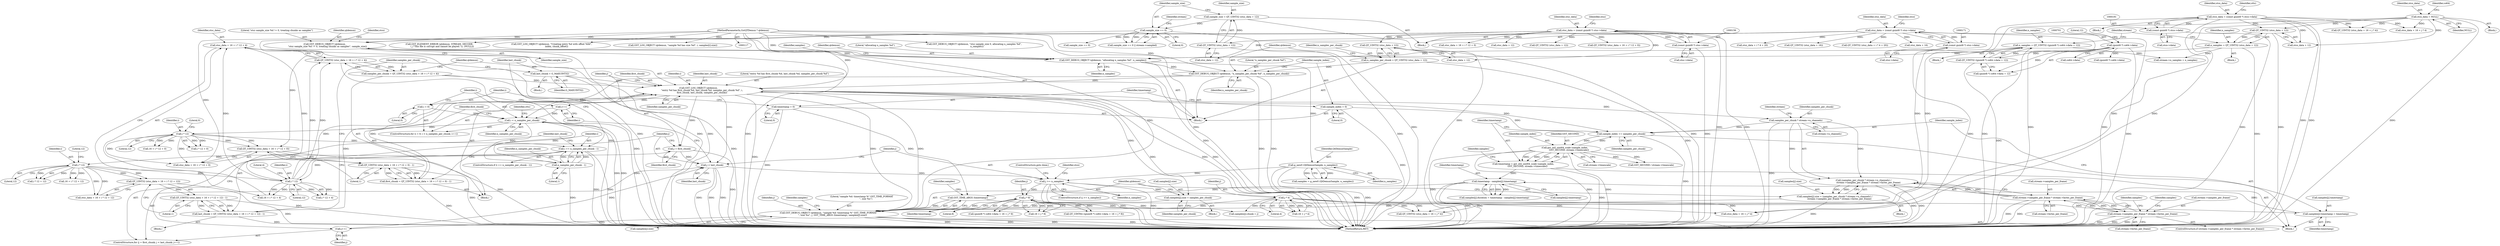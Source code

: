 digraph "0_gstreamer_bdc20b9baf13564d9a061343416395f8f9a92b53@pointer" {
"1000797" [label="(Call,stsc_data + 16 + i * 12 + 4)"];
"1000802" [label="(Call,i * 12)"];
"1000789" [label="(Call,i * 12)"];
"1000769" [label="(Call,i == n_samples_per_chunk - 1)"];
"1000763" [label="(Call,i * 12)"];
"1000745" [label="(Call,i < n_samples_per_chunk)"];
"1000748" [label="(Call,i++)"];
"1000806" [label="(Call,GST_LOG_OBJECT (qtdemux,\n          \"entry %d has first_chunk %d, last_chunk %d, samples_per_chunk %d\", i,\n          first_chunk, last_chunk, samples_per_chunk))"];
"1000731" [label="(Call,GST_DEBUG_OBJECT (qtdemux, \"n_samples_per_chunk %d\", n_samples_per_chunk))"];
"1000711" [label="(Call,GST_DEBUG_OBJECT (qtdemux, \"allocating n_samples %d\", n_samples))"];
"1000681" [label="(Call,GST_DEBUG_OBJECT (qtdemux,\n        \"stsz sample_size %d != 0, treating chunks as samples\", sample_size))"];
"1000118" [label="(MethodParameterIn,GstQTDemux * qtdemux)"];
"1000226" [label="(Call,sample_size == 0)"];
"1000218" [label="(Call,sample_size = QT_UINT32 (stsz_data + 12))"];
"1000220" [label="(Call,QT_UINT32 (stsz_data + 12))"];
"1000168" [label="(Call,stsz_data = (const guint8 *) stsz->data)"];
"1000170" [label="(Call,(const guint8 *) stsz->data)"];
"1000696" [label="(Call,n_samples = QT_UINT32 ((guint8 *) co64->data + 12))"];
"1000698" [label="(Call,QT_UINT32 ((guint8 *) co64->data + 12))"];
"1000700" [label="(Call,(guint8 *) co64->data)"];
"1000688" [label="(Call,n_samples = QT_UINT32 (stco_data + 12))"];
"1000690" [label="(Call,QT_UINT32 (stco_data + 12))"];
"1000188" [label="(Call,stco_data = (const guint8 *) stco->data)"];
"1000190" [label="(Call,(const guint8 *) stco->data)"];
"1000197" [label="(Call,stco_data = NULL)"];
"1000725" [label="(Call,n_samples_per_chunk = QT_UINT32 (stsc_data + 12))"];
"1000727" [label="(Call,QT_UINT32 (stsc_data + 12))"];
"1000153" [label="(Call,stsc_data = (const guint8 *) stsc->data)"];
"1000155" [label="(Call,(const guint8 *) stsc->data)"];
"1000909" [label="(Call,GST_DEBUG_OBJECT (qtdemux, \"sample %d: timestamp %\" GST_TIME_FORMAT\n            \", size %u\", j, GST_TIME_ARGS (timestamp), samples[j].size))"];
"1000855" [label="(Call,j * 8)"];
"1000825" [label="(Call,j >= n_samples)"];
"1000817" [label="(Call,j < last_chunk)"];
"1000814" [label="(Call,j = first_chunk)"];
"1000820" [label="(Call,j++)"];
"1000717" [label="(Call,g_new0 (QtDemuxSample, n_samples))"];
"1000839" [label="(Call,j * 4)"];
"1000913" [label="(Call,GST_TIME_ARGS (timestamp))"];
"1000738" [label="(Call,timestamp = 0)"];
"1000944" [label="(Call,timestamp - samples[j].timestamp)"];
"1000930" [label="(Call,timestamp = gst_util_uint64_scale (sample_index,\n            GST_SECOND, stream->timescale))"];
"1000932" [label="(Call,gst_util_uint64_scale (sample_index,\n            GST_SECOND, stream->timescale))"];
"1000927" [label="(Call,sample_index += samples_per_chunk)"];
"1000888" [label="(Call,samples_per_chunk * stream->n_channels)"];
"1000735" [label="(Call,sample_index = 0)"];
"1000920" [label="(Call,samples[j].timestamp = timestamp)"];
"1000881" [label="(Call,samples[j].size = (samples_per_chunk * stream->n_channels) /\n              stream->samples_per_frame * stream->bytes_per_frame)"];
"1000887" [label="(Call,(samples_per_chunk * stream->n_channels) /\n              stream->samples_per_frame * stream->bytes_per_frame)"];
"1000893" [label="(Call,stream->samples_per_frame * stream->bytes_per_frame)"];
"1000873" [label="(Call,stream->samples_per_frame * stream->bytes_per_frame)"];
"1000902" [label="(Call,samples[j].size = samples_per_chunk)"];
"1000754" [label="(Call,first_chunk = QT_UINT32 (stsc_data + 16 + i * 12 + 0) - 1)"];
"1000756" [label="(Call,QT_UINT32 (stsc_data + 16 + i * 12 + 0) - 1)"];
"1000757" [label="(Call,QT_UINT32 (stsc_data + 16 + i * 12 + 0))"];
"1000780" [label="(Call,last_chunk = QT_UINT32 (stsc_data + 16 + i * 12 + 12) - 1)"];
"1000782" [label="(Call,QT_UINT32 (stsc_data + 16 + i * 12 + 12) - 1)"];
"1000783" [label="(Call,QT_UINT32 (stsc_data + 16 + i * 12 + 12))"];
"1000775" [label="(Call,last_chunk = G_MAXUINT32)"];
"1000794" [label="(Call,samples_per_chunk = QT_UINT32 (stsc_data + 16 + i * 12 + 4))"];
"1000796" [label="(Call,QT_UINT32 (stsc_data + 16 + i * 12 + 4))"];
"1000742" [label="(Call,i = 0)"];
"1000771" [label="(Call,n_samples_per_chunk - 1)"];
"1000779" [label="(Block,)"];
"1000742" [label="(Call,i = 0)"];
"1000754" [label="(Call,first_chunk = QT_UINT32 (stsc_data + 16 + i * 12 + 0) - 1)"];
"1000172" [label="(Call,stsz->data)"];
"1000848" [label="(Call,(guint8 *) co64->data)"];
"1000192" [label="(Call,stco->data)"];
"1000187" [label="(Block,)"];
"1000780" [label="(Call,last_chunk = QT_UINT32 (stsc_data + 16 + i * 12 + 12) - 1)"];
"1000681" [label="(Call,GST_DEBUG_OBJECT (qtdemux,\n        \"stsz sample_size %d != 0, treating chunks as samples\", sample_size))"];
"1000913" [label="(Call,GST_TIME_ARGS (timestamp))"];
"1000705" [label="(Literal,12)"];
"1000269" [label="(Call,sample_size == 0)"];
"1000697" [label="(Identifier,n_samples)"];
"1000732" [label="(Identifier,qtdemux)"];
"1000728" [label="(Call,stsc_data + 12)"];
"1000782" [label="(Call,QT_UINT32 (stsc_data + 16 + i * 12 + 12) - 1)"];
"1000801" [label="(Call,i * 12 + 4)"];
"1000944" [label="(Call,timestamp - samples[j].timestamp)"];
"1000857" [label="(Literal,8)"];
"1000890" [label="(Call,stream->n_channels)"];
"1000828" [label="(ControlStructure,goto done;)"];
"1000806" [label="(Call,GST_LOG_OBJECT (qtdemux,\n          \"entry %d has first_chunk %d, last_chunk %d, samples_per_chunk %d\", i,\n          first_chunk, last_chunk, samples_per_chunk))"];
"1000750" [label="(Block,)"];
"1000897" [label="(Call,stream->bytes_per_frame)"];
"1000873" [label="(Call,stream->samples_per_frame * stream->bytes_per_frame)"];
"1000208" [label="(Identifier,stts)"];
"1000202" [label="(Identifier,co64)"];
"1000239" [label="(Call,GST_DEBUG_OBJECT (qtdemux, \"stsz sample_size 0, allocating n_samples %d\",\n        n_samples))"];
"1000168" [label="(Call,stsz_data = (const guint8 *) stsz->data)"];
"1000858" [label="(Call,samples[j].chunk = j)"];
"1000847" [label="(Call,(guint8 *) co64->data + 16 + j * 8)"];
"1000745" [label="(Call,i < n_samples_per_chunk)"];
"1000758" [label="(Call,stsc_data + 16 + i * 12 + 0)"];
"1000809" [label="(Identifier,i)"];
"1000711" [label="(Call,GST_DEBUG_OBJECT (qtdemux, \"allocating n_samples %d\", n_samples))"];
"1000910" [label="(Identifier,qtdemux)"];
"1000740" [label="(Literal,0)"];
"1000714" [label="(Identifier,n_samples)"];
"1000702" [label="(Call,co64->data)"];
"1000689" [label="(Identifier,n_samples)"];
"1000176" [label="(Identifier,stco)"];
"1000855" [label="(Call,j * 8)"];
"1000774" [label="(Block,)"];
"1000220" [label="(Call,QT_UINT32 (stsz_data + 12))"];
"1000726" [label="(Identifier,n_samples_per_chunk)"];
"1001059" [label="(Call,GST_ELEMENT_ERROR (qtdemux, STREAM, DECODE,\n        (_(\"This file is corrupt and cannot be played.\")), (NULL)))"];
"1000196" [label="(Block,)"];
"1000926" [label="(Identifier,timestamp)"];
"1000877" [label="(Call,stream->bytes_per_frame)"];
"1000746" [label="(Identifier,i)"];
"1000336" [label="(Call,stsc_data + 16 + i * 12 + 0)"];
"1000834" [label="(Call,QT_UINT32 (stco_data + 16 + j * 4))"];
"1000902" [label="(Call,samples[j].size = samples_per_chunk)"];
"1000434" [label="(Call,GST_LOG_OBJECT (qtdemux, \"Creating entry %d with offset %lld\",\n              index, chunk_offset))"];
"1000313" [label="(Call,stsc_data + 12)"];
"1000199" [label="(Identifier,NULL)"];
"1000762" [label="(Call,i * 12 + 0)"];
"1000818" [label="(Identifier,j)"];
"1000735" [label="(Call,sample_index = 0)"];
"1000908" [label="(Identifier,samples_per_chunk)"];
"1000755" [label="(Identifier,first_chunk)"];
"1000190" [label="(Call,(const guint8 *) stco->data)"];
"1000400" [label="(Call,QT_UINT32 (stco_data + 16 + j * 4))"];
"1000718" [label="(Identifier,QtDemuxSample)"];
"1000749" [label="(Identifier,i)"];
"1000912" [label="(Identifier,j)"];
"1000748" [label="(Call,i++)"];
"1000197" [label="(Call,stco_data = NULL)"];
"1000923" [label="(Identifier,samples)"];
"1000700" [label="(Call,(guint8 *) co64->data)"];
"1000945" [label="(Identifier,timestamp)"];
"1000706" [label="(Call,stream->n_samples = n_samples)"];
"1000771" [label="(Call,n_samples_per_chunk - 1)"];
"1000118" [label="(MethodParameterIn,GstQTDemux * qtdemux)"];
"1000279" [label="(Call,stsz_data + i * 4 + 20)"];
"1000901" [label="(Block,)"];
"1000932" [label="(Call,gst_util_uint64_scale (sample_index,\n            GST_SECOND, stream->timescale))"];
"1000312" [label="(Call,QT_UINT32 (stsc_data + 12))"];
"1000235" [label="(Call,QT_UINT32 (stsz_data + 16))"];
"1000278" [label="(Call,QT_UINT32 (stsz_data + i * 4 + 20))"];
"1000920" [label="(Call,samples[j].timestamp = timestamp)"];
"1000813" [label="(ControlStructure,for (j = first_chunk; j < last_chunk; j++))"];
"1000935" [label="(Call,stream->timescale)"];
"1000933" [label="(Identifier,sample_index)"];
"1000783" [label="(Call,QT_UINT32 (stsc_data + 16 + i * 12 + 12))"];
"1000767" [label="(Literal,1)"];
"1000903" [label="(Call,samples[j].size)"];
"1000230" [label="(Identifier,stream)"];
"1000853" [label="(Call,16 + j * 8)"];
"1000821" [label="(Identifier,j)"];
"1000784" [label="(Call,stsc_data + 16 + i * 12 + 12)"];
"1000881" [label="(Call,samples[j].size = (samples_per_chunk * stream->n_channels) /\n              stream->samples_per_frame * stream->bytes_per_frame)"];
"1000756" [label="(Call,QT_UINT32 (stsc_data + 16 + i * 12 + 0) - 1)"];
"1000811" [label="(Identifier,last_chunk)"];
"1000769" [label="(Call,i == n_samples_per_chunk - 1)"];
"1000696" [label="(Call,n_samples = QT_UINT32 ((guint8 *) co64->data + 12))"];
"1000690" [label="(Call,QT_UINT32 (stco_data + 12))"];
"1000699" [label="(Call,(guint8 *) co64->data + 12)"];
"1000716" [label="(Identifier,samples)"];
"1000764" [label="(Identifier,i)"];
"1000736" [label="(Identifier,sample_index)"];
"1000777" [label="(Identifier,G_MAXUINT32)"];
"1000796" [label="(Call,QT_UINT32 (stsc_data + 16 + i * 12 + 4))"];
"1000765" [label="(Literal,12)"];
"1000814" [label="(Call,j = first_chunk)"];
"1000773" [label="(Literal,1)"];
"1000808" [label="(Literal,\"entry %d has first_chunk %d, last_chunk %d, samples_per_chunk %d\")"];
"1000895" [label="(Identifier,stream)"];
"1000841" [label="(Literal,4)"];
"1000218" [label="(Call,sample_size = QT_UINT32 (stsz_data + 12))"];
"1000731" [label="(Call,GST_DEBUG_OBJECT (qtdemux, \"n_samples_per_chunk %d\", n_samples_per_chunk))"];
"1000791" [label="(Literal,12)"];
"1000221" [label="(Call,stsz_data + 12)"];
"1000169" [label="(Identifier,stsz_data)"];
"1000840" [label="(Identifier,j)"];
"1000805" [label="(Literal,4)"];
"1000846" [label="(Call,QT_UINT64 ((guint8 *) co64->data + 16 + j * 8))"];
"1000763" [label="(Call,i * 12)"];
"1000708" [label="(Identifier,stream)"];
"1000691" [label="(Call,stco_data + 12)"];
"1000803" [label="(Identifier,i)"];
"1000790" [label="(Identifier,i)"];
"1000911" [label="(Literal,\"sample %d: timestamp %\" GST_TIME_FORMAT\n            \", size %u\")"];
"1000820" [label="(Call,j++)"];
"1000733" [label="(Literal,\"n_samples_per_chunk %d\")"];
"1000768" [label="(ControlStructure,if (i == n_samples_per_chunk - 1))"];
"1000810" [label="(Identifier,first_chunk)"];
"1000938" [label="(Call,samples[j].duration = timestamp - samples[j].timestamp)"];
"1000931" [label="(Identifier,timestamp)"];
"1000830" [label="(Identifier,stco)"];
"1000884" [label="(Identifier,samples)"];
"1000760" [label="(Call,16 + i * 12 + 0)"];
"1000795" [label="(Identifier,samples_per_chunk)"];
"1000737" [label="(Literal,0)"];
"1000219" [label="(Identifier,sample_size)"];
"1000734" [label="(Identifier,n_samples_per_chunk)"];
"1000915" [label="(Call,samples[j].size)"];
"1000819" [label="(Identifier,last_chunk)"];
"1000802" [label="(Call,i * 12)"];
"1000747" [label="(Identifier,n_samples_per_chunk)"];
"1000155" [label="(Call,(const guint8 *) stsc->data)"];
"1000888" [label="(Call,samples_per_chunk * stream->n_channels)"];
"1000824" [label="(ControlStructure,if (j >= n_samples))"];
"1000946" [label="(Call,samples[j].timestamp)"];
"1000825" [label="(Call,j >= n_samples)"];
"1000799" [label="(Call,16 + i * 12 + 4)"];
"1000712" [label="(Identifier,qtdemux)"];
"1000684" [label="(Identifier,sample_size)"];
"1000887" [label="(Call,(samples_per_chunk * stream->n_channels) /\n              stream->samples_per_frame * stream->bytes_per_frame)"];
"1000725" [label="(Call,n_samples_per_chunk = QT_UINT32 (stsc_data + 12))"];
"1000695" [label="(Block,)"];
"1000788" [label="(Call,i * 12 + 12)"];
"1000929" [label="(Identifier,samples_per_chunk)"];
"1000793" [label="(Literal,1)"];
"1000930" [label="(Call,timestamp = gst_util_uint64_scale (sample_index,\n            GST_SECOND, stream->timescale))"];
"1000941" [label="(Identifier,samples)"];
"1000882" [label="(Call,samples[j].size)"];
"1000170" [label="(Call,(const guint8 *) stsz->data)"];
"1000822" [label="(Block,)"];
"1000157" [label="(Call,stsc->data)"];
"1000792" [label="(Literal,12)"];
"1000928" [label="(Identifier,sample_index)"];
"1000914" [label="(Identifier,timestamp)"];
"1000812" [label="(Identifier,samples_per_chunk)"];
"1000294" [label="(Call,GST_LOG_OBJECT (qtdemux, \"sample %d has size %d\", i, samples[i].size))"];
"1000686" [label="(Identifier,stco)"];
"1000816" [label="(Identifier,first_chunk)"];
"1000688" [label="(Call,n_samples = QT_UINT32 (stco_data + 12))"];
"1000717" [label="(Call,g_new0 (QtDemuxSample, n_samples))"];
"1000698" [label="(Call,QT_UINT32 ((guint8 *) co64->data + 12))"];
"1000236" [label="(Call,stsz_data + 16)"];
"1000154" [label="(Identifier,stsc_data)"];
"1000225" [label="(Call,sample_size == 0 || stream->sampled)"];
"1000744" [label="(Literal,0)"];
"1000815" [label="(Identifier,j)"];
"1000789" [label="(Call,i * 12)"];
"1001049" [label="(Call,GST_SECOND / stream->timescale)"];
"1000880" [label="(Block,)"];
"1000757" [label="(Call,QT_UINT32 (stsc_data + 16 + i * 12 + 0))"];
"1000198" [label="(Identifier,stco_data)"];
"1000727" [label="(Call,QT_UINT32 (stsc_data + 12))"];
"1000163" [label="(Identifier,stsz)"];
"1000683" [label="(Literal,\"stsz sample_size %d != 0, treating chunks as samples\")"];
"1000827" [label="(Identifier,n_samples)"];
"1000770" [label="(Identifier,i)"];
"1000927" [label="(Call,sample_index += samples_per_chunk)"];
"1000835" [label="(Call,stco_data + 16 + j * 4)"];
"1000909" [label="(Call,GST_DEBUG_OBJECT (qtdemux, \"sample %d: timestamp %\" GST_TIME_FORMAT\n            \", size %u\", j, GST_TIME_ARGS (timestamp), samples[j].size))"];
"1000776" [label="(Identifier,last_chunk)"];
"1000713" [label="(Literal,\"allocating n_samples %d\")"];
"1000775" [label="(Call,last_chunk = G_MAXUINT32)"];
"1000227" [label="(Identifier,sample_size)"];
"1000738" [label="(Call,timestamp = 0)"];
"1000401" [label="(Call,stco_data + 16 + j * 4)"];
"1000893" [label="(Call,stream->samples_per_frame * stream->bytes_per_frame)"];
"1000682" [label="(Identifier,qtdemux)"];
"1000766" [label="(Literal,0)"];
"1000743" [label="(Identifier,i)"];
"1001068" [label="(MethodReturn,RET)"];
"1000817" [label="(Call,j < last_chunk)"];
"1000786" [label="(Call,16 + i * 12 + 12)"];
"1000797" [label="(Call,stsc_data + 16 + i * 12 + 4)"];
"1000807" [label="(Identifier,qtdemux)"];
"1000874" [label="(Call,stream->samples_per_frame)"];
"1000934" [label="(Identifier,GST_SECOND)"];
"1000839" [label="(Call,j * 4)"];
"1000917" [label="(Identifier,samples)"];
"1000226" [label="(Call,sample_size == 0)"];
"1000680" [label="(Block,)"];
"1000188" [label="(Call,stco_data = (const guint8 *) stco->data)"];
"1000715" [label="(Call,samples = g_new0 (QtDemuxSample, n_samples))"];
"1000798" [label="(Identifier,stsc_data)"];
"1000687" [label="(Block,)"];
"1000794" [label="(Call,samples_per_chunk = QT_UINT32 (stsc_data + 16 + i * 12 + 4))"];
"1000741" [label="(ControlStructure,for (i = 0; i < n_samples_per_chunk; i++))"];
"1000894" [label="(Call,stream->samples_per_frame)"];
"1000121" [label="(Block,)"];
"1000189" [label="(Identifier,stco_data)"];
"1000781" [label="(Identifier,last_chunk)"];
"1000960" [label="(Identifier,ctts)"];
"1000153" [label="(Call,stsc_data = (const guint8 *) stsc->data)"];
"1000335" [label="(Call,QT_UINT32 (stsc_data + 16 + i * 12 + 0))"];
"1000872" [label="(ControlStructure,if (stream->samples_per_frame * stream->bytes_per_frame))"];
"1000889" [label="(Identifier,samples_per_chunk)"];
"1000739" [label="(Identifier,timestamp)"];
"1000804" [label="(Literal,12)"];
"1000826" [label="(Identifier,j)"];
"1000837" [label="(Call,16 + j * 4)"];
"1000856" [label="(Identifier,j)"];
"1000719" [label="(Identifier,n_samples)"];
"1000772" [label="(Identifier,n_samples_per_chunk)"];
"1000921" [label="(Call,samples[j].timestamp)"];
"1000905" [label="(Identifier,samples)"];
"1000228" [label="(Literal,0)"];
"1000797" -> "1000796"  [label="AST: "];
"1000797" -> "1000799"  [label="CFG: "];
"1000798" -> "1000797"  [label="AST: "];
"1000799" -> "1000797"  [label="AST: "];
"1000796" -> "1000797"  [label="CFG: "];
"1000797" -> "1001068"  [label="DDG: "];
"1000797" -> "1001068"  [label="DDG: "];
"1000802" -> "1000797"  [label="DDG: "];
"1000802" -> "1000797"  [label="DDG: "];
"1000802" -> "1000801"  [label="AST: "];
"1000802" -> "1000804"  [label="CFG: "];
"1000803" -> "1000802"  [label="AST: "];
"1000804" -> "1000802"  [label="AST: "];
"1000805" -> "1000802"  [label="CFG: "];
"1000802" -> "1000796"  [label="DDG: "];
"1000802" -> "1000796"  [label="DDG: "];
"1000802" -> "1000799"  [label="DDG: "];
"1000802" -> "1000799"  [label="DDG: "];
"1000802" -> "1000801"  [label="DDG: "];
"1000802" -> "1000801"  [label="DDG: "];
"1000789" -> "1000802"  [label="DDG: "];
"1000769" -> "1000802"  [label="DDG: "];
"1000802" -> "1000806"  [label="DDG: "];
"1000789" -> "1000788"  [label="AST: "];
"1000789" -> "1000791"  [label="CFG: "];
"1000790" -> "1000789"  [label="AST: "];
"1000791" -> "1000789"  [label="AST: "];
"1000792" -> "1000789"  [label="CFG: "];
"1000789" -> "1000783"  [label="DDG: "];
"1000789" -> "1000783"  [label="DDG: "];
"1000789" -> "1000784"  [label="DDG: "];
"1000789" -> "1000784"  [label="DDG: "];
"1000789" -> "1000786"  [label="DDG: "];
"1000789" -> "1000786"  [label="DDG: "];
"1000789" -> "1000788"  [label="DDG: "];
"1000789" -> "1000788"  [label="DDG: "];
"1000769" -> "1000789"  [label="DDG: "];
"1000769" -> "1000768"  [label="AST: "];
"1000769" -> "1000771"  [label="CFG: "];
"1000770" -> "1000769"  [label="AST: "];
"1000771" -> "1000769"  [label="AST: "];
"1000776" -> "1000769"  [label="CFG: "];
"1000781" -> "1000769"  [label="CFG: "];
"1000769" -> "1001068"  [label="DDG: "];
"1000769" -> "1001068"  [label="DDG: "];
"1000763" -> "1000769"  [label="DDG: "];
"1000771" -> "1000769"  [label="DDG: "];
"1000771" -> "1000769"  [label="DDG: "];
"1000763" -> "1000762"  [label="AST: "];
"1000763" -> "1000765"  [label="CFG: "];
"1000764" -> "1000763"  [label="AST: "];
"1000765" -> "1000763"  [label="AST: "];
"1000766" -> "1000763"  [label="CFG: "];
"1000763" -> "1000757"  [label="DDG: "];
"1000763" -> "1000757"  [label="DDG: "];
"1000763" -> "1000758"  [label="DDG: "];
"1000763" -> "1000758"  [label="DDG: "];
"1000763" -> "1000760"  [label="DDG: "];
"1000763" -> "1000760"  [label="DDG: "];
"1000763" -> "1000762"  [label="DDG: "];
"1000763" -> "1000762"  [label="DDG: "];
"1000745" -> "1000763"  [label="DDG: "];
"1000745" -> "1000741"  [label="AST: "];
"1000745" -> "1000747"  [label="CFG: "];
"1000746" -> "1000745"  [label="AST: "];
"1000747" -> "1000745"  [label="AST: "];
"1000755" -> "1000745"  [label="CFG: "];
"1000960" -> "1000745"  [label="CFG: "];
"1000745" -> "1001068"  [label="DDG: "];
"1000745" -> "1001068"  [label="DDG: "];
"1000745" -> "1001068"  [label="DDG: "];
"1000748" -> "1000745"  [label="DDG: "];
"1000742" -> "1000745"  [label="DDG: "];
"1000731" -> "1000745"  [label="DDG: "];
"1000771" -> "1000745"  [label="DDG: "];
"1000745" -> "1000771"  [label="DDG: "];
"1000748" -> "1000741"  [label="AST: "];
"1000748" -> "1000749"  [label="CFG: "];
"1000749" -> "1000748"  [label="AST: "];
"1000746" -> "1000748"  [label="CFG: "];
"1000806" -> "1000748"  [label="DDG: "];
"1000806" -> "1000750"  [label="AST: "];
"1000806" -> "1000812"  [label="CFG: "];
"1000807" -> "1000806"  [label="AST: "];
"1000808" -> "1000806"  [label="AST: "];
"1000809" -> "1000806"  [label="AST: "];
"1000810" -> "1000806"  [label="AST: "];
"1000811" -> "1000806"  [label="AST: "];
"1000812" -> "1000806"  [label="AST: "];
"1000815" -> "1000806"  [label="CFG: "];
"1000806" -> "1001068"  [label="DDG: "];
"1000806" -> "1001068"  [label="DDG: "];
"1000806" -> "1001068"  [label="DDG: "];
"1000806" -> "1001068"  [label="DDG: "];
"1000731" -> "1000806"  [label="DDG: "];
"1000909" -> "1000806"  [label="DDG: "];
"1000118" -> "1000806"  [label="DDG: "];
"1000754" -> "1000806"  [label="DDG: "];
"1000780" -> "1000806"  [label="DDG: "];
"1000775" -> "1000806"  [label="DDG: "];
"1000794" -> "1000806"  [label="DDG: "];
"1000806" -> "1000814"  [label="DDG: "];
"1000806" -> "1000817"  [label="DDG: "];
"1000806" -> "1000888"  [label="DDG: "];
"1000806" -> "1000902"  [label="DDG: "];
"1000806" -> "1000909"  [label="DDG: "];
"1000806" -> "1000927"  [label="DDG: "];
"1000731" -> "1000680"  [label="AST: "];
"1000731" -> "1000734"  [label="CFG: "];
"1000732" -> "1000731"  [label="AST: "];
"1000733" -> "1000731"  [label="AST: "];
"1000734" -> "1000731"  [label="AST: "];
"1000736" -> "1000731"  [label="CFG: "];
"1000731" -> "1001068"  [label="DDG: "];
"1000731" -> "1001068"  [label="DDG: "];
"1000711" -> "1000731"  [label="DDG: "];
"1000118" -> "1000731"  [label="DDG: "];
"1000725" -> "1000731"  [label="DDG: "];
"1000711" -> "1000680"  [label="AST: "];
"1000711" -> "1000714"  [label="CFG: "];
"1000712" -> "1000711"  [label="AST: "];
"1000713" -> "1000711"  [label="AST: "];
"1000714" -> "1000711"  [label="AST: "];
"1000716" -> "1000711"  [label="CFG: "];
"1000711" -> "1001068"  [label="DDG: "];
"1000681" -> "1000711"  [label="DDG: "];
"1000118" -> "1000711"  [label="DDG: "];
"1000696" -> "1000711"  [label="DDG: "];
"1000688" -> "1000711"  [label="DDG: "];
"1000711" -> "1000717"  [label="DDG: "];
"1000681" -> "1000680"  [label="AST: "];
"1000681" -> "1000684"  [label="CFG: "];
"1000682" -> "1000681"  [label="AST: "];
"1000683" -> "1000681"  [label="AST: "];
"1000684" -> "1000681"  [label="AST: "];
"1000686" -> "1000681"  [label="CFG: "];
"1000681" -> "1001068"  [label="DDG: "];
"1000681" -> "1001068"  [label="DDG: "];
"1000118" -> "1000681"  [label="DDG: "];
"1000226" -> "1000681"  [label="DDG: "];
"1000118" -> "1000117"  [label="AST: "];
"1000118" -> "1001068"  [label="DDG: "];
"1000118" -> "1000239"  [label="DDG: "];
"1000118" -> "1000294"  [label="DDG: "];
"1000118" -> "1000434"  [label="DDG: "];
"1000118" -> "1000909"  [label="DDG: "];
"1000118" -> "1001059"  [label="DDG: "];
"1000226" -> "1000225"  [label="AST: "];
"1000226" -> "1000228"  [label="CFG: "];
"1000227" -> "1000226"  [label="AST: "];
"1000228" -> "1000226"  [label="AST: "];
"1000230" -> "1000226"  [label="CFG: "];
"1000225" -> "1000226"  [label="CFG: "];
"1000226" -> "1001068"  [label="DDG: "];
"1000226" -> "1000225"  [label="DDG: "];
"1000226" -> "1000225"  [label="DDG: "];
"1000218" -> "1000226"  [label="DDG: "];
"1000226" -> "1000269"  [label="DDG: "];
"1000218" -> "1000121"  [label="AST: "];
"1000218" -> "1000220"  [label="CFG: "];
"1000219" -> "1000218"  [label="AST: "];
"1000220" -> "1000218"  [label="AST: "];
"1000227" -> "1000218"  [label="CFG: "];
"1000218" -> "1001068"  [label="DDG: "];
"1000220" -> "1000218"  [label="DDG: "];
"1000220" -> "1000221"  [label="CFG: "];
"1000221" -> "1000220"  [label="AST: "];
"1000220" -> "1001068"  [label="DDG: "];
"1000168" -> "1000220"  [label="DDG: "];
"1000168" -> "1000121"  [label="AST: "];
"1000168" -> "1000170"  [label="CFG: "];
"1000169" -> "1000168"  [label="AST: "];
"1000170" -> "1000168"  [label="AST: "];
"1000176" -> "1000168"  [label="CFG: "];
"1000168" -> "1001068"  [label="DDG: "];
"1000168" -> "1001068"  [label="DDG: "];
"1000170" -> "1000168"  [label="DDG: "];
"1000168" -> "1000221"  [label="DDG: "];
"1000168" -> "1000235"  [label="DDG: "];
"1000168" -> "1000236"  [label="DDG: "];
"1000168" -> "1000278"  [label="DDG: "];
"1000168" -> "1000279"  [label="DDG: "];
"1000170" -> "1000172"  [label="CFG: "];
"1000171" -> "1000170"  [label="AST: "];
"1000172" -> "1000170"  [label="AST: "];
"1000170" -> "1001068"  [label="DDG: "];
"1000696" -> "1000695"  [label="AST: "];
"1000696" -> "1000698"  [label="CFG: "];
"1000697" -> "1000696"  [label="AST: "];
"1000698" -> "1000696"  [label="AST: "];
"1000708" -> "1000696"  [label="CFG: "];
"1000696" -> "1001068"  [label="DDG: "];
"1000698" -> "1000696"  [label="DDG: "];
"1000696" -> "1000706"  [label="DDG: "];
"1000698" -> "1000699"  [label="CFG: "];
"1000699" -> "1000698"  [label="AST: "];
"1000698" -> "1001068"  [label="DDG: "];
"1000700" -> "1000698"  [label="DDG: "];
"1000700" -> "1000699"  [label="AST: "];
"1000700" -> "1000702"  [label="CFG: "];
"1000701" -> "1000700"  [label="AST: "];
"1000702" -> "1000700"  [label="AST: "];
"1000705" -> "1000700"  [label="CFG: "];
"1000700" -> "1001068"  [label="DDG: "];
"1000700" -> "1000699"  [label="DDG: "];
"1000700" -> "1000848"  [label="DDG: "];
"1000688" -> "1000687"  [label="AST: "];
"1000688" -> "1000690"  [label="CFG: "];
"1000689" -> "1000688"  [label="AST: "];
"1000690" -> "1000688"  [label="AST: "];
"1000708" -> "1000688"  [label="CFG: "];
"1000688" -> "1001068"  [label="DDG: "];
"1000690" -> "1000688"  [label="DDG: "];
"1000688" -> "1000706"  [label="DDG: "];
"1000690" -> "1000691"  [label="CFG: "];
"1000691" -> "1000690"  [label="AST: "];
"1000690" -> "1001068"  [label="DDG: "];
"1000188" -> "1000690"  [label="DDG: "];
"1000197" -> "1000690"  [label="DDG: "];
"1000188" -> "1000187"  [label="AST: "];
"1000188" -> "1000190"  [label="CFG: "];
"1000189" -> "1000188"  [label="AST: "];
"1000190" -> "1000188"  [label="AST: "];
"1000208" -> "1000188"  [label="CFG: "];
"1000188" -> "1001068"  [label="DDG: "];
"1000188" -> "1001068"  [label="DDG: "];
"1000190" -> "1000188"  [label="DDG: "];
"1000188" -> "1000400"  [label="DDG: "];
"1000188" -> "1000401"  [label="DDG: "];
"1000188" -> "1000691"  [label="DDG: "];
"1000188" -> "1000834"  [label="DDG: "];
"1000188" -> "1000835"  [label="DDG: "];
"1000190" -> "1000192"  [label="CFG: "];
"1000191" -> "1000190"  [label="AST: "];
"1000192" -> "1000190"  [label="AST: "];
"1000190" -> "1001068"  [label="DDG: "];
"1000197" -> "1000196"  [label="AST: "];
"1000197" -> "1000199"  [label="CFG: "];
"1000198" -> "1000197"  [label="AST: "];
"1000199" -> "1000197"  [label="AST: "];
"1000202" -> "1000197"  [label="CFG: "];
"1000197" -> "1001068"  [label="DDG: "];
"1000197" -> "1000400"  [label="DDG: "];
"1000197" -> "1000401"  [label="DDG: "];
"1000197" -> "1000691"  [label="DDG: "];
"1000197" -> "1000834"  [label="DDG: "];
"1000197" -> "1000835"  [label="DDG: "];
"1000725" -> "1000680"  [label="AST: "];
"1000725" -> "1000727"  [label="CFG: "];
"1000726" -> "1000725"  [label="AST: "];
"1000727" -> "1000725"  [label="AST: "];
"1000732" -> "1000725"  [label="CFG: "];
"1000725" -> "1001068"  [label="DDG: "];
"1000727" -> "1000725"  [label="DDG: "];
"1000727" -> "1000728"  [label="CFG: "];
"1000728" -> "1000727"  [label="AST: "];
"1000727" -> "1001068"  [label="DDG: "];
"1000153" -> "1000727"  [label="DDG: "];
"1000153" -> "1000121"  [label="AST: "];
"1000153" -> "1000155"  [label="CFG: "];
"1000154" -> "1000153"  [label="AST: "];
"1000155" -> "1000153"  [label="AST: "];
"1000163" -> "1000153"  [label="CFG: "];
"1000153" -> "1001068"  [label="DDG: "];
"1000153" -> "1001068"  [label="DDG: "];
"1000155" -> "1000153"  [label="DDG: "];
"1000153" -> "1000312"  [label="DDG: "];
"1000153" -> "1000313"  [label="DDG: "];
"1000153" -> "1000335"  [label="DDG: "];
"1000153" -> "1000336"  [label="DDG: "];
"1000153" -> "1000728"  [label="DDG: "];
"1000153" -> "1000757"  [label="DDG: "];
"1000153" -> "1000758"  [label="DDG: "];
"1000155" -> "1000157"  [label="CFG: "];
"1000156" -> "1000155"  [label="AST: "];
"1000157" -> "1000155"  [label="AST: "];
"1000155" -> "1001068"  [label="DDG: "];
"1000909" -> "1000822"  [label="AST: "];
"1000909" -> "1000915"  [label="CFG: "];
"1000910" -> "1000909"  [label="AST: "];
"1000911" -> "1000909"  [label="AST: "];
"1000912" -> "1000909"  [label="AST: "];
"1000913" -> "1000909"  [label="AST: "];
"1000915" -> "1000909"  [label="AST: "];
"1000923" -> "1000909"  [label="CFG: "];
"1000909" -> "1001068"  [label="DDG: "];
"1000909" -> "1001068"  [label="DDG: "];
"1000909" -> "1001068"  [label="DDG: "];
"1000909" -> "1001068"  [label="DDG: "];
"1000909" -> "1000820"  [label="DDG: "];
"1000855" -> "1000909"  [label="DDG: "];
"1000839" -> "1000909"  [label="DDG: "];
"1000913" -> "1000909"  [label="DDG: "];
"1000881" -> "1000909"  [label="DDG: "];
"1000902" -> "1000909"  [label="DDG: "];
"1000855" -> "1000853"  [label="AST: "];
"1000855" -> "1000857"  [label="CFG: "];
"1000856" -> "1000855"  [label="AST: "];
"1000857" -> "1000855"  [label="AST: "];
"1000853" -> "1000855"  [label="CFG: "];
"1000855" -> "1000846"  [label="DDG: "];
"1000855" -> "1000846"  [label="DDG: "];
"1000855" -> "1000847"  [label="DDG: "];
"1000855" -> "1000847"  [label="DDG: "];
"1000855" -> "1000853"  [label="DDG: "];
"1000855" -> "1000853"  [label="DDG: "];
"1000825" -> "1000855"  [label="DDG: "];
"1000855" -> "1000858"  [label="DDG: "];
"1000825" -> "1000824"  [label="AST: "];
"1000825" -> "1000827"  [label="CFG: "];
"1000826" -> "1000825"  [label="AST: "];
"1000827" -> "1000825"  [label="AST: "];
"1000828" -> "1000825"  [label="CFG: "];
"1000830" -> "1000825"  [label="CFG: "];
"1000825" -> "1001068"  [label="DDG: "];
"1000825" -> "1001068"  [label="DDG: "];
"1000825" -> "1001068"  [label="DDG: "];
"1000817" -> "1000825"  [label="DDG: "];
"1000717" -> "1000825"  [label="DDG: "];
"1000825" -> "1000839"  [label="DDG: "];
"1000817" -> "1000813"  [label="AST: "];
"1000817" -> "1000819"  [label="CFG: "];
"1000818" -> "1000817"  [label="AST: "];
"1000819" -> "1000817"  [label="AST: "];
"1000826" -> "1000817"  [label="CFG: "];
"1000749" -> "1000817"  [label="CFG: "];
"1000817" -> "1001068"  [label="DDG: "];
"1000817" -> "1001068"  [label="DDG: "];
"1000817" -> "1001068"  [label="DDG: "];
"1000814" -> "1000817"  [label="DDG: "];
"1000820" -> "1000817"  [label="DDG: "];
"1000814" -> "1000813"  [label="AST: "];
"1000814" -> "1000816"  [label="CFG: "];
"1000815" -> "1000814"  [label="AST: "];
"1000816" -> "1000814"  [label="AST: "];
"1000818" -> "1000814"  [label="CFG: "];
"1000814" -> "1001068"  [label="DDG: "];
"1000820" -> "1000813"  [label="AST: "];
"1000820" -> "1000821"  [label="CFG: "];
"1000821" -> "1000820"  [label="AST: "];
"1000818" -> "1000820"  [label="CFG: "];
"1000717" -> "1000715"  [label="AST: "];
"1000717" -> "1000719"  [label="CFG: "];
"1000718" -> "1000717"  [label="AST: "];
"1000719" -> "1000717"  [label="AST: "];
"1000715" -> "1000717"  [label="CFG: "];
"1000717" -> "1001068"  [label="DDG: "];
"1000717" -> "1001068"  [label="DDG: "];
"1000717" -> "1000715"  [label="DDG: "];
"1000717" -> "1000715"  [label="DDG: "];
"1000839" -> "1000837"  [label="AST: "];
"1000839" -> "1000841"  [label="CFG: "];
"1000840" -> "1000839"  [label="AST: "];
"1000841" -> "1000839"  [label="AST: "];
"1000837" -> "1000839"  [label="CFG: "];
"1000839" -> "1000834"  [label="DDG: "];
"1000839" -> "1000834"  [label="DDG: "];
"1000839" -> "1000835"  [label="DDG: "];
"1000839" -> "1000835"  [label="DDG: "];
"1000839" -> "1000837"  [label="DDG: "];
"1000839" -> "1000837"  [label="DDG: "];
"1000839" -> "1000858"  [label="DDG: "];
"1000913" -> "1000914"  [label="CFG: "];
"1000914" -> "1000913"  [label="AST: "];
"1000917" -> "1000913"  [label="CFG: "];
"1000738" -> "1000913"  [label="DDG: "];
"1000944" -> "1000913"  [label="DDG: "];
"1000913" -> "1000920"  [label="DDG: "];
"1000738" -> "1000680"  [label="AST: "];
"1000738" -> "1000740"  [label="CFG: "];
"1000739" -> "1000738"  [label="AST: "];
"1000740" -> "1000738"  [label="AST: "];
"1000743" -> "1000738"  [label="CFG: "];
"1000738" -> "1001068"  [label="DDG: "];
"1000944" -> "1000938"  [label="AST: "];
"1000944" -> "1000946"  [label="CFG: "];
"1000945" -> "1000944"  [label="AST: "];
"1000946" -> "1000944"  [label="AST: "];
"1000938" -> "1000944"  [label="CFG: "];
"1000944" -> "1001068"  [label="DDG: "];
"1000944" -> "1001068"  [label="DDG: "];
"1000944" -> "1000938"  [label="DDG: "];
"1000944" -> "1000938"  [label="DDG: "];
"1000930" -> "1000944"  [label="DDG: "];
"1000920" -> "1000944"  [label="DDG: "];
"1000930" -> "1000822"  [label="AST: "];
"1000930" -> "1000932"  [label="CFG: "];
"1000931" -> "1000930"  [label="AST: "];
"1000932" -> "1000930"  [label="AST: "];
"1000941" -> "1000930"  [label="CFG: "];
"1000930" -> "1001068"  [label="DDG: "];
"1000932" -> "1000930"  [label="DDG: "];
"1000932" -> "1000930"  [label="DDG: "];
"1000932" -> "1000930"  [label="DDG: "];
"1000932" -> "1000935"  [label="CFG: "];
"1000933" -> "1000932"  [label="AST: "];
"1000934" -> "1000932"  [label="AST: "];
"1000935" -> "1000932"  [label="AST: "];
"1000932" -> "1001068"  [label="DDG: "];
"1000932" -> "1001068"  [label="DDG: "];
"1000932" -> "1001068"  [label="DDG: "];
"1000932" -> "1000927"  [label="DDG: "];
"1000927" -> "1000932"  [label="DDG: "];
"1000932" -> "1001049"  [label="DDG: "];
"1000932" -> "1001049"  [label="DDG: "];
"1000927" -> "1000822"  [label="AST: "];
"1000927" -> "1000929"  [label="CFG: "];
"1000928" -> "1000927"  [label="AST: "];
"1000929" -> "1000927"  [label="AST: "];
"1000931" -> "1000927"  [label="CFG: "];
"1000927" -> "1001068"  [label="DDG: "];
"1000888" -> "1000927"  [label="DDG: "];
"1000735" -> "1000927"  [label="DDG: "];
"1000888" -> "1000887"  [label="AST: "];
"1000888" -> "1000890"  [label="CFG: "];
"1000889" -> "1000888"  [label="AST: "];
"1000890" -> "1000888"  [label="AST: "];
"1000895" -> "1000888"  [label="CFG: "];
"1000888" -> "1001068"  [label="DDG: "];
"1000888" -> "1000887"  [label="DDG: "];
"1000888" -> "1000887"  [label="DDG: "];
"1000735" -> "1000680"  [label="AST: "];
"1000735" -> "1000737"  [label="CFG: "];
"1000736" -> "1000735"  [label="AST: "];
"1000737" -> "1000735"  [label="AST: "];
"1000739" -> "1000735"  [label="CFG: "];
"1000735" -> "1001068"  [label="DDG: "];
"1000920" -> "1000822"  [label="AST: "];
"1000920" -> "1000926"  [label="CFG: "];
"1000921" -> "1000920"  [label="AST: "];
"1000926" -> "1000920"  [label="AST: "];
"1000928" -> "1000920"  [label="CFG: "];
"1000881" -> "1000880"  [label="AST: "];
"1000881" -> "1000887"  [label="CFG: "];
"1000882" -> "1000881"  [label="AST: "];
"1000887" -> "1000881"  [label="AST: "];
"1000910" -> "1000881"  [label="CFG: "];
"1000881" -> "1001068"  [label="DDG: "];
"1000887" -> "1000881"  [label="DDG: "];
"1000887" -> "1000881"  [label="DDG: "];
"1000887" -> "1000893"  [label="CFG: "];
"1000893" -> "1000887"  [label="AST: "];
"1000887" -> "1001068"  [label="DDG: "];
"1000887" -> "1001068"  [label="DDG: "];
"1000893" -> "1000887"  [label="DDG: "];
"1000893" -> "1000887"  [label="DDG: "];
"1000893" -> "1000897"  [label="CFG: "];
"1000894" -> "1000893"  [label="AST: "];
"1000897" -> "1000893"  [label="AST: "];
"1000893" -> "1001068"  [label="DDG: "];
"1000893" -> "1001068"  [label="DDG: "];
"1000893" -> "1000873"  [label="DDG: "];
"1000893" -> "1000873"  [label="DDG: "];
"1000873" -> "1000893"  [label="DDG: "];
"1000873" -> "1000893"  [label="DDG: "];
"1000873" -> "1000872"  [label="AST: "];
"1000873" -> "1000877"  [label="CFG: "];
"1000874" -> "1000873"  [label="AST: "];
"1000877" -> "1000873"  [label="AST: "];
"1000884" -> "1000873"  [label="CFG: "];
"1000905" -> "1000873"  [label="CFG: "];
"1000873" -> "1001068"  [label="DDG: "];
"1000873" -> "1001068"  [label="DDG: "];
"1000873" -> "1001068"  [label="DDG: "];
"1000902" -> "1000901"  [label="AST: "];
"1000902" -> "1000908"  [label="CFG: "];
"1000903" -> "1000902"  [label="AST: "];
"1000908" -> "1000902"  [label="AST: "];
"1000910" -> "1000902"  [label="CFG: "];
"1000754" -> "1000750"  [label="AST: "];
"1000754" -> "1000756"  [label="CFG: "];
"1000755" -> "1000754"  [label="AST: "];
"1000756" -> "1000754"  [label="AST: "];
"1000770" -> "1000754"  [label="CFG: "];
"1000754" -> "1001068"  [label="DDG: "];
"1000756" -> "1000754"  [label="DDG: "];
"1000756" -> "1000754"  [label="DDG: "];
"1000756" -> "1000767"  [label="CFG: "];
"1000757" -> "1000756"  [label="AST: "];
"1000767" -> "1000756"  [label="AST: "];
"1000756" -> "1001068"  [label="DDG: "];
"1000757" -> "1000756"  [label="DDG: "];
"1000757" -> "1000758"  [label="CFG: "];
"1000758" -> "1000757"  [label="AST: "];
"1000767" -> "1000757"  [label="CFG: "];
"1000757" -> "1001068"  [label="DDG: "];
"1000780" -> "1000779"  [label="AST: "];
"1000780" -> "1000782"  [label="CFG: "];
"1000781" -> "1000780"  [label="AST: "];
"1000782" -> "1000780"  [label="AST: "];
"1000795" -> "1000780"  [label="CFG: "];
"1000780" -> "1001068"  [label="DDG: "];
"1000782" -> "1000780"  [label="DDG: "];
"1000782" -> "1000780"  [label="DDG: "];
"1000782" -> "1000793"  [label="CFG: "];
"1000783" -> "1000782"  [label="AST: "];
"1000793" -> "1000782"  [label="AST: "];
"1000782" -> "1001068"  [label="DDG: "];
"1000783" -> "1000782"  [label="DDG: "];
"1000783" -> "1000784"  [label="CFG: "];
"1000784" -> "1000783"  [label="AST: "];
"1000793" -> "1000783"  [label="CFG: "];
"1000783" -> "1001068"  [label="DDG: "];
"1000775" -> "1000774"  [label="AST: "];
"1000775" -> "1000777"  [label="CFG: "];
"1000776" -> "1000775"  [label="AST: "];
"1000777" -> "1000775"  [label="AST: "];
"1000795" -> "1000775"  [label="CFG: "];
"1000775" -> "1001068"  [label="DDG: "];
"1000794" -> "1000750"  [label="AST: "];
"1000794" -> "1000796"  [label="CFG: "];
"1000795" -> "1000794"  [label="AST: "];
"1000796" -> "1000794"  [label="AST: "];
"1000807" -> "1000794"  [label="CFG: "];
"1000794" -> "1001068"  [label="DDG: "];
"1000796" -> "1000794"  [label="DDG: "];
"1000796" -> "1001068"  [label="DDG: "];
"1000742" -> "1000741"  [label="AST: "];
"1000742" -> "1000744"  [label="CFG: "];
"1000743" -> "1000742"  [label="AST: "];
"1000744" -> "1000742"  [label="AST: "];
"1000746" -> "1000742"  [label="CFG: "];
"1000771" -> "1000773"  [label="CFG: "];
"1000772" -> "1000771"  [label="AST: "];
"1000773" -> "1000771"  [label="AST: "];
"1000771" -> "1001068"  [label="DDG: "];
}
